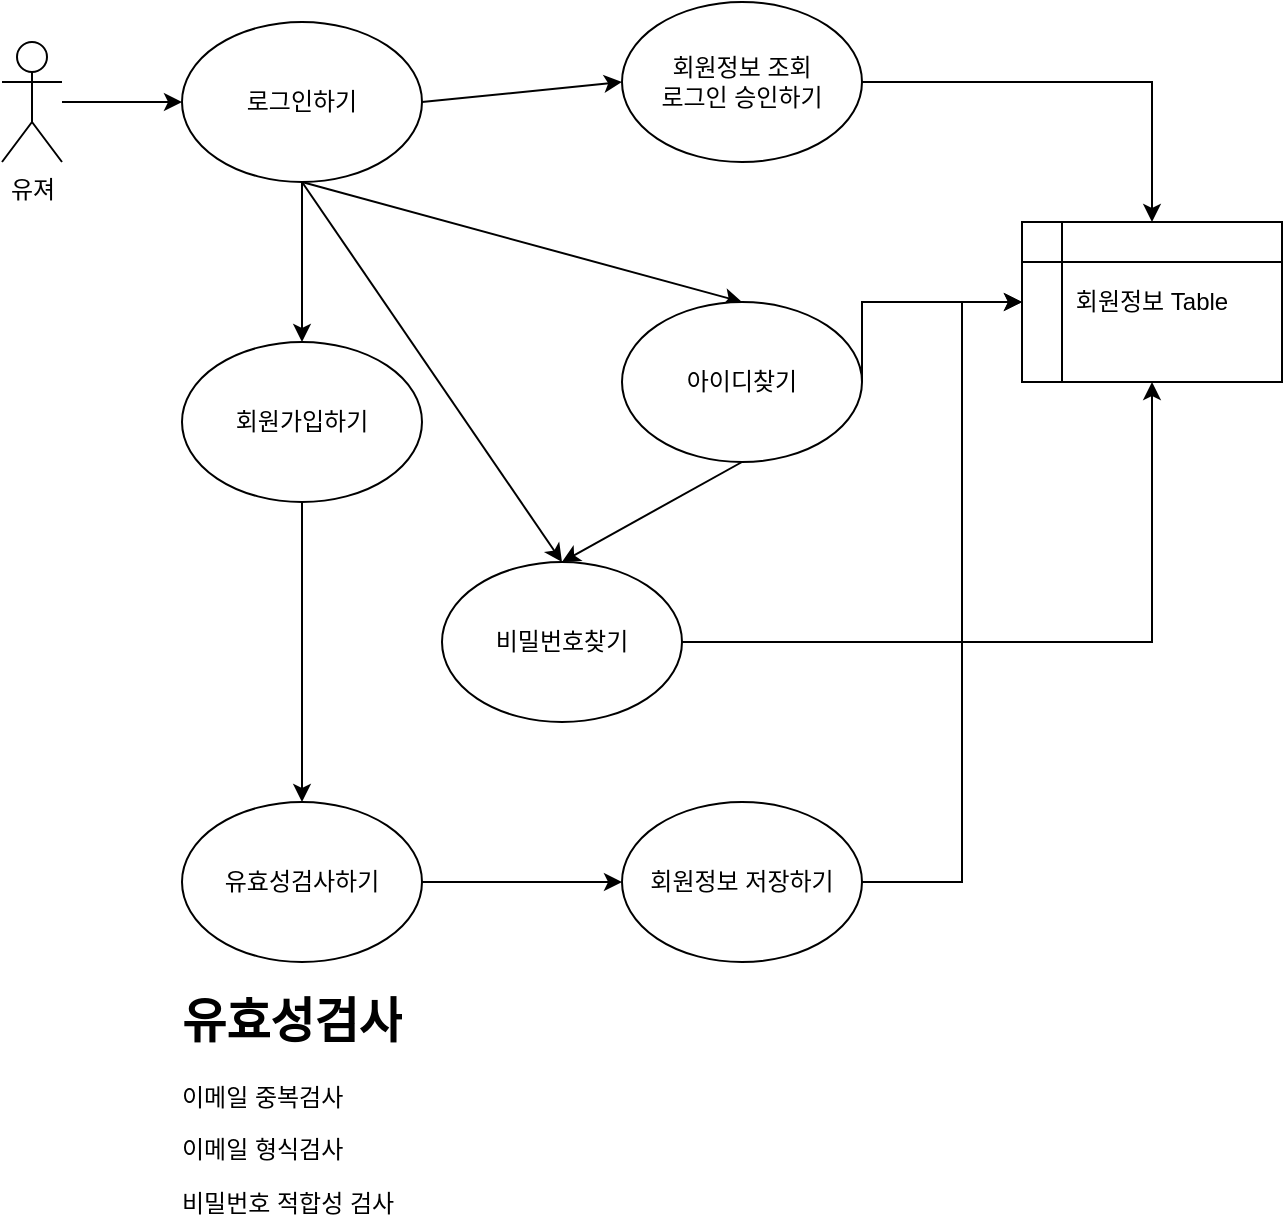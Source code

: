 <mxfile version="21.3.5" type="device">
  <diagram name="Page-1" id="rBpMqmvQWxPGha3Z_L9f">
    <mxGraphModel dx="1434" dy="756" grid="1" gridSize="10" guides="1" tooltips="1" connect="1" arrows="1" fold="1" page="1" pageScale="1" pageWidth="827" pageHeight="1169" math="0" shadow="0">
      <root>
        <mxCell id="0" />
        <mxCell id="1" parent="0" />
        <mxCell id="-kE1WcAJg6WKtTII0vEK-4" style="edgeStyle=orthogonalEdgeStyle;rounded=0;orthogonalLoop=1;jettySize=auto;html=1;entryX=0;entryY=0.5;entryDx=0;entryDy=0;" edge="1" parent="1" source="-kE1WcAJg6WKtTII0vEK-1" target="-kE1WcAJg6WKtTII0vEK-3">
          <mxGeometry relative="1" as="geometry" />
        </mxCell>
        <mxCell id="-kE1WcAJg6WKtTII0vEK-1" value="유져" style="shape=umlActor;verticalLabelPosition=bottom;verticalAlign=top;html=1;outlineConnect=0;" vertex="1" parent="1">
          <mxGeometry x="50" y="190" width="30" height="60" as="geometry" />
        </mxCell>
        <mxCell id="-kE1WcAJg6WKtTII0vEK-8" style="rounded=0;orthogonalLoop=1;jettySize=auto;html=1;entryX=0.5;entryY=0;entryDx=0;entryDy=0;" edge="1" parent="1" source="-kE1WcAJg6WKtTII0vEK-3" target="-kE1WcAJg6WKtTII0vEK-5">
          <mxGeometry relative="1" as="geometry" />
        </mxCell>
        <mxCell id="-kE1WcAJg6WKtTII0vEK-9" style="rounded=0;orthogonalLoop=1;jettySize=auto;html=1;entryX=0.5;entryY=0;entryDx=0;entryDy=0;exitX=0.5;exitY=1;exitDx=0;exitDy=0;" edge="1" parent="1" source="-kE1WcAJg6WKtTII0vEK-3" target="-kE1WcAJg6WKtTII0vEK-6">
          <mxGeometry relative="1" as="geometry" />
        </mxCell>
        <mxCell id="-kE1WcAJg6WKtTII0vEK-11" style="rounded=0;orthogonalLoop=1;jettySize=auto;html=1;entryX=0.5;entryY=0;entryDx=0;entryDy=0;exitX=0.5;exitY=1;exitDx=0;exitDy=0;" edge="1" parent="1" source="-kE1WcAJg6WKtTII0vEK-3" target="-kE1WcAJg6WKtTII0vEK-7">
          <mxGeometry relative="1" as="geometry" />
        </mxCell>
        <mxCell id="-kE1WcAJg6WKtTII0vEK-20" style="rounded=0;orthogonalLoop=1;jettySize=auto;html=1;entryX=0;entryY=0.5;entryDx=0;entryDy=0;exitX=1;exitY=0.5;exitDx=0;exitDy=0;" edge="1" parent="1" source="-kE1WcAJg6WKtTII0vEK-3" target="-kE1WcAJg6WKtTII0vEK-19">
          <mxGeometry relative="1" as="geometry" />
        </mxCell>
        <mxCell id="-kE1WcAJg6WKtTII0vEK-3" value="로그인하기" style="ellipse;whiteSpace=wrap;html=1;" vertex="1" parent="1">
          <mxGeometry x="140" y="180" width="120" height="80" as="geometry" />
        </mxCell>
        <mxCell id="-kE1WcAJg6WKtTII0vEK-13" style="edgeStyle=orthogonalEdgeStyle;rounded=0;orthogonalLoop=1;jettySize=auto;html=1;entryX=0.5;entryY=0;entryDx=0;entryDy=0;" edge="1" parent="1" source="-kE1WcAJg6WKtTII0vEK-5" target="-kE1WcAJg6WKtTII0vEK-12">
          <mxGeometry relative="1" as="geometry" />
        </mxCell>
        <mxCell id="-kE1WcAJg6WKtTII0vEK-5" value="회원가입하기" style="ellipse;whiteSpace=wrap;html=1;" vertex="1" parent="1">
          <mxGeometry x="140" y="340" width="120" height="80" as="geometry" />
        </mxCell>
        <mxCell id="-kE1WcAJg6WKtTII0vEK-10" style="rounded=0;orthogonalLoop=1;jettySize=auto;html=1;entryX=0.5;entryY=0;entryDx=0;entryDy=0;exitX=0.5;exitY=1;exitDx=0;exitDy=0;" edge="1" parent="1" source="-kE1WcAJg6WKtTII0vEK-6" target="-kE1WcAJg6WKtTII0vEK-7">
          <mxGeometry relative="1" as="geometry" />
        </mxCell>
        <mxCell id="-kE1WcAJg6WKtTII0vEK-23" style="edgeStyle=orthogonalEdgeStyle;rounded=0;orthogonalLoop=1;jettySize=auto;html=1;entryX=0;entryY=0.5;entryDx=0;entryDy=0;exitX=1;exitY=0.5;exitDx=0;exitDy=0;" edge="1" parent="1" source="-kE1WcAJg6WKtTII0vEK-6" target="-kE1WcAJg6WKtTII0vEK-17">
          <mxGeometry relative="1" as="geometry">
            <Array as="points">
              <mxPoint x="480" y="320" />
            </Array>
          </mxGeometry>
        </mxCell>
        <mxCell id="-kE1WcAJg6WKtTII0vEK-6" value="아이디찾기" style="ellipse;whiteSpace=wrap;html=1;" vertex="1" parent="1">
          <mxGeometry x="360" y="320" width="120" height="80" as="geometry" />
        </mxCell>
        <mxCell id="-kE1WcAJg6WKtTII0vEK-24" style="edgeStyle=orthogonalEdgeStyle;rounded=0;orthogonalLoop=1;jettySize=auto;html=1;entryX=0.5;entryY=1;entryDx=0;entryDy=0;exitX=1;exitY=0.5;exitDx=0;exitDy=0;" edge="1" parent="1" source="-kE1WcAJg6WKtTII0vEK-7" target="-kE1WcAJg6WKtTII0vEK-17">
          <mxGeometry relative="1" as="geometry" />
        </mxCell>
        <mxCell id="-kE1WcAJg6WKtTII0vEK-7" value="비밀번호찾기" style="ellipse;whiteSpace=wrap;html=1;" vertex="1" parent="1">
          <mxGeometry x="270" y="450" width="120" height="80" as="geometry" />
        </mxCell>
        <mxCell id="-kE1WcAJg6WKtTII0vEK-16" style="edgeStyle=orthogonalEdgeStyle;rounded=0;orthogonalLoop=1;jettySize=auto;html=1;" edge="1" parent="1" source="-kE1WcAJg6WKtTII0vEK-12" target="-kE1WcAJg6WKtTII0vEK-15">
          <mxGeometry relative="1" as="geometry" />
        </mxCell>
        <mxCell id="-kE1WcAJg6WKtTII0vEK-12" value="유효성검사하기" style="ellipse;whiteSpace=wrap;html=1;" vertex="1" parent="1">
          <mxGeometry x="140" y="570" width="120" height="80" as="geometry" />
        </mxCell>
        <mxCell id="-kE1WcAJg6WKtTII0vEK-14" value="&lt;h1&gt;유효성검사&lt;/h1&gt;&lt;p&gt;이메일 중복검사&lt;/p&gt;&lt;p&gt;이메일 형식검사&lt;/p&gt;&lt;p&gt;비밀번호 적합성 검사&lt;/p&gt;" style="text;html=1;strokeColor=none;fillColor=none;spacing=5;spacingTop=-20;whiteSpace=wrap;overflow=hidden;rounded=0;" vertex="1" parent="1">
          <mxGeometry x="135" y="660" width="130" height="120" as="geometry" />
        </mxCell>
        <mxCell id="-kE1WcAJg6WKtTII0vEK-18" style="edgeStyle=orthogonalEdgeStyle;rounded=0;orthogonalLoop=1;jettySize=auto;html=1;entryX=0;entryY=0.5;entryDx=0;entryDy=0;" edge="1" parent="1" source="-kE1WcAJg6WKtTII0vEK-15" target="-kE1WcAJg6WKtTII0vEK-17">
          <mxGeometry relative="1" as="geometry">
            <Array as="points">
              <mxPoint x="530" y="610" />
              <mxPoint x="530" y="320" />
            </Array>
          </mxGeometry>
        </mxCell>
        <mxCell id="-kE1WcAJg6WKtTII0vEK-15" value="회원정보 저장하기" style="ellipse;whiteSpace=wrap;html=1;" vertex="1" parent="1">
          <mxGeometry x="360" y="570" width="120" height="80" as="geometry" />
        </mxCell>
        <mxCell id="-kE1WcAJg6WKtTII0vEK-17" value="회원정보 Table" style="shape=internalStorage;whiteSpace=wrap;html=1;backgroundOutline=1;" vertex="1" parent="1">
          <mxGeometry x="560" y="280" width="130" height="80" as="geometry" />
        </mxCell>
        <mxCell id="-kE1WcAJg6WKtTII0vEK-21" style="edgeStyle=orthogonalEdgeStyle;rounded=0;orthogonalLoop=1;jettySize=auto;html=1;entryX=0.5;entryY=0;entryDx=0;entryDy=0;exitX=1;exitY=0.5;exitDx=0;exitDy=0;" edge="1" parent="1" source="-kE1WcAJg6WKtTII0vEK-19" target="-kE1WcAJg6WKtTII0vEK-17">
          <mxGeometry relative="1" as="geometry" />
        </mxCell>
        <mxCell id="-kE1WcAJg6WKtTII0vEK-19" value="회원정보 조회&lt;br&gt;로그인 승인하기" style="ellipse;whiteSpace=wrap;html=1;" vertex="1" parent="1">
          <mxGeometry x="360" y="170" width="120" height="80" as="geometry" />
        </mxCell>
      </root>
    </mxGraphModel>
  </diagram>
</mxfile>
